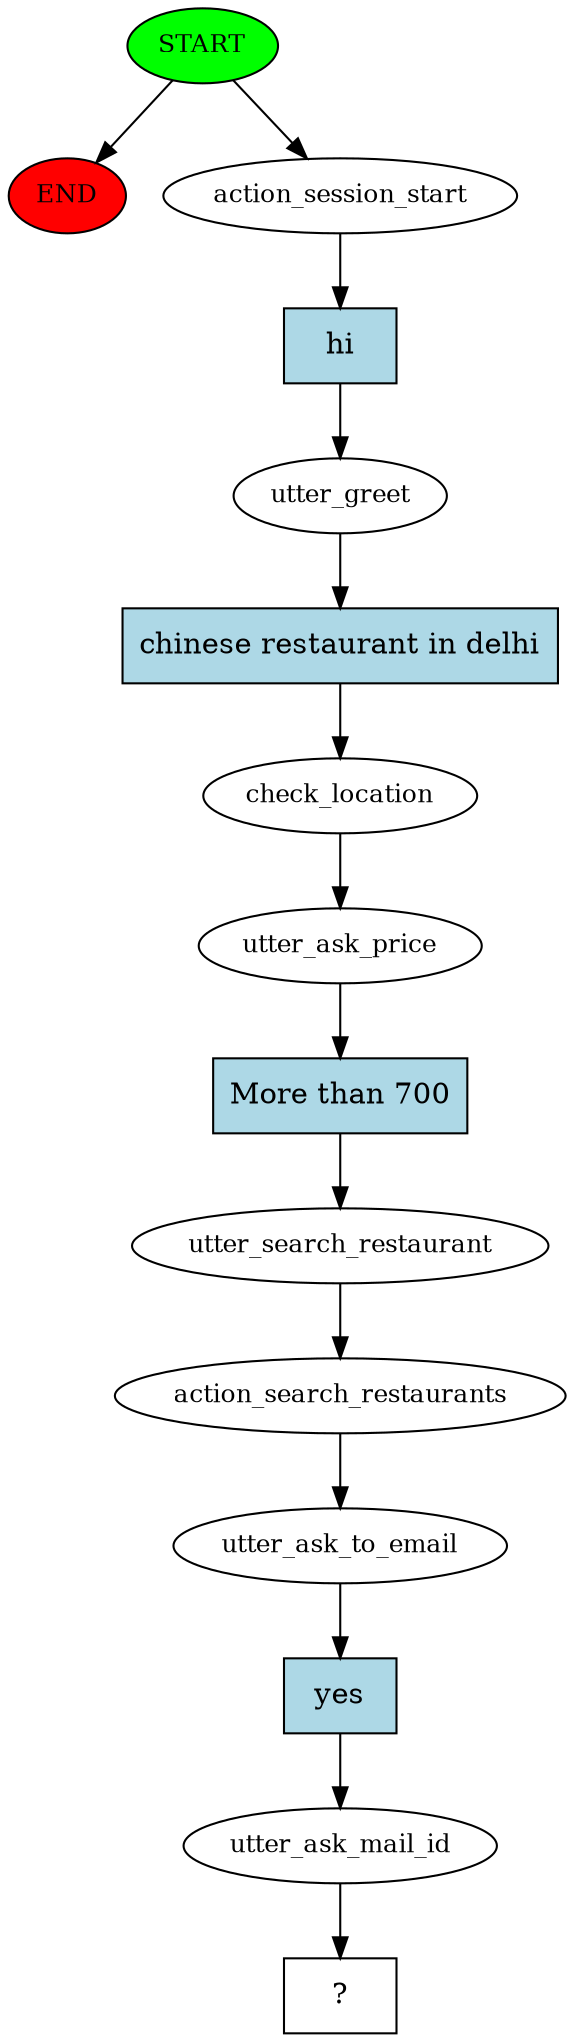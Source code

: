 digraph  {
0 [class="start active", fillcolor=green, fontsize=12, label=START, style=filled];
"-1" [class=end, fillcolor=red, fontsize=12, label=END, style=filled];
1 [class=active, fontsize=12, label=action_session_start];
2 [class=active, fontsize=12, label=utter_greet];
3 [class=active, fontsize=12, label=check_location];
4 [class=active, fontsize=12, label=utter_ask_price];
5 [class=active, fontsize=12, label=utter_search_restaurant];
6 [class=active, fontsize=12, label=action_search_restaurants];
7 [class=active, fontsize=12, label=utter_ask_to_email];
8 [class=active, fontsize=12, label=utter_ask_mail_id];
9 [class="intent dashed active", label="  ?  ", shape=rect];
10 [class="intent active", fillcolor=lightblue, label=hi, shape=rect, style=filled];
11 [class="intent active", fillcolor=lightblue, label="chinese restaurant in delhi", shape=rect, style=filled];
12 [class="intent active", fillcolor=lightblue, label="More than 700", shape=rect, style=filled];
13 [class="intent active", fillcolor=lightblue, label=yes, shape=rect, style=filled];
0 -> "-1"  [class="", key=NONE, label=""];
0 -> 1  [class=active, key=NONE, label=""];
1 -> 10  [class=active, key=0];
2 -> 11  [class=active, key=0];
3 -> 4  [class=active, key=NONE, label=""];
4 -> 12  [class=active, key=0];
5 -> 6  [class=active, key=NONE, label=""];
6 -> 7  [class=active, key=NONE, label=""];
7 -> 13  [class=active, key=0];
8 -> 9  [class=active, key=NONE, label=""];
10 -> 2  [class=active, key=0];
11 -> 3  [class=active, key=0];
12 -> 5  [class=active, key=0];
13 -> 8  [class=active, key=0];
}
